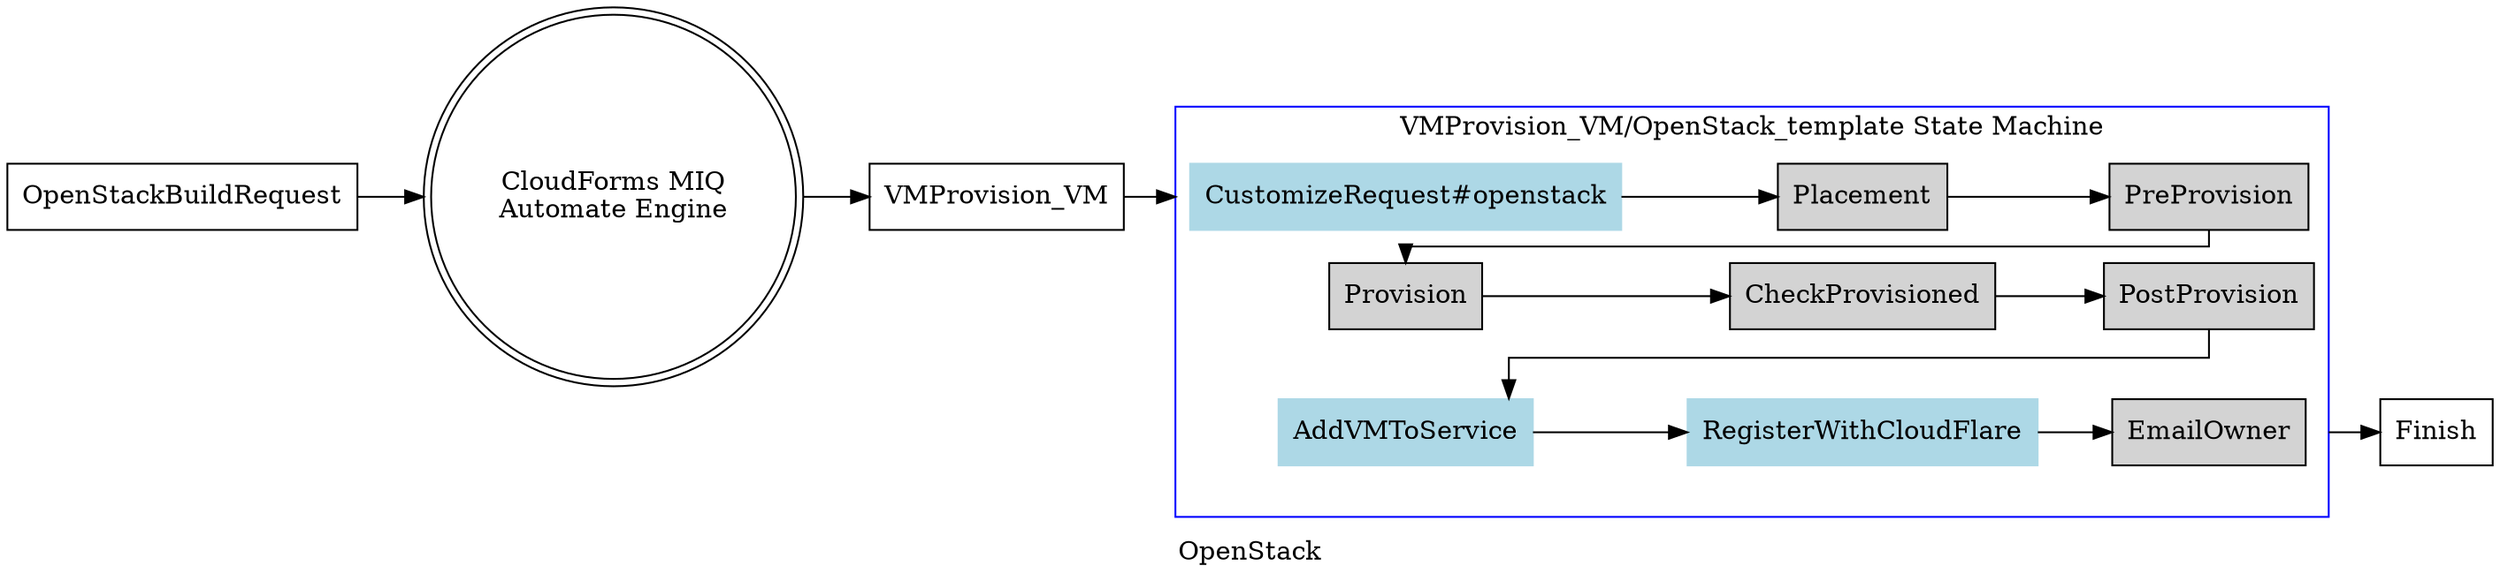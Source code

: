 digraph G {
  label="OpenStack";
  rankdir=LR;
  splines=ortho;
  compound=true;
  node [ shape=box ];

  subgraph cluster0 {
    node [style=filled];
    color=blue;
    label="VMProvision_VM/OpenStack_template State Machine";

    "CustomizeRequest#openstack" -> Placement -> PreProvision;
      PreProvision -> Provision [ constraint = false ];
    Provision -> CheckProvisioned -> PostProvision;
      PostProvision -> AddVMToService [constraint = false ];
    AddVMToService -> RegisterWithCloudFlare -> EmailOwner;

    "CustomizeRequest#openstack" [color=lightblue];
    AddVMToService [color=lightblue]
    RegisterWithCloudFlare [color=lightblue];
  }

  OpenStackBuildRequest -> "CloudForms MIQ\nAutomate Engine" -> VMProvision_VM;
  "CloudForms MIQ\nAutomate Engine" [shape = doublecircle];

  VMProvision_VM -> "CustomizeRequest#openstack" [lhead=cluster0];
  EmailOwner -> Finish [ltail=cluster0];

}

